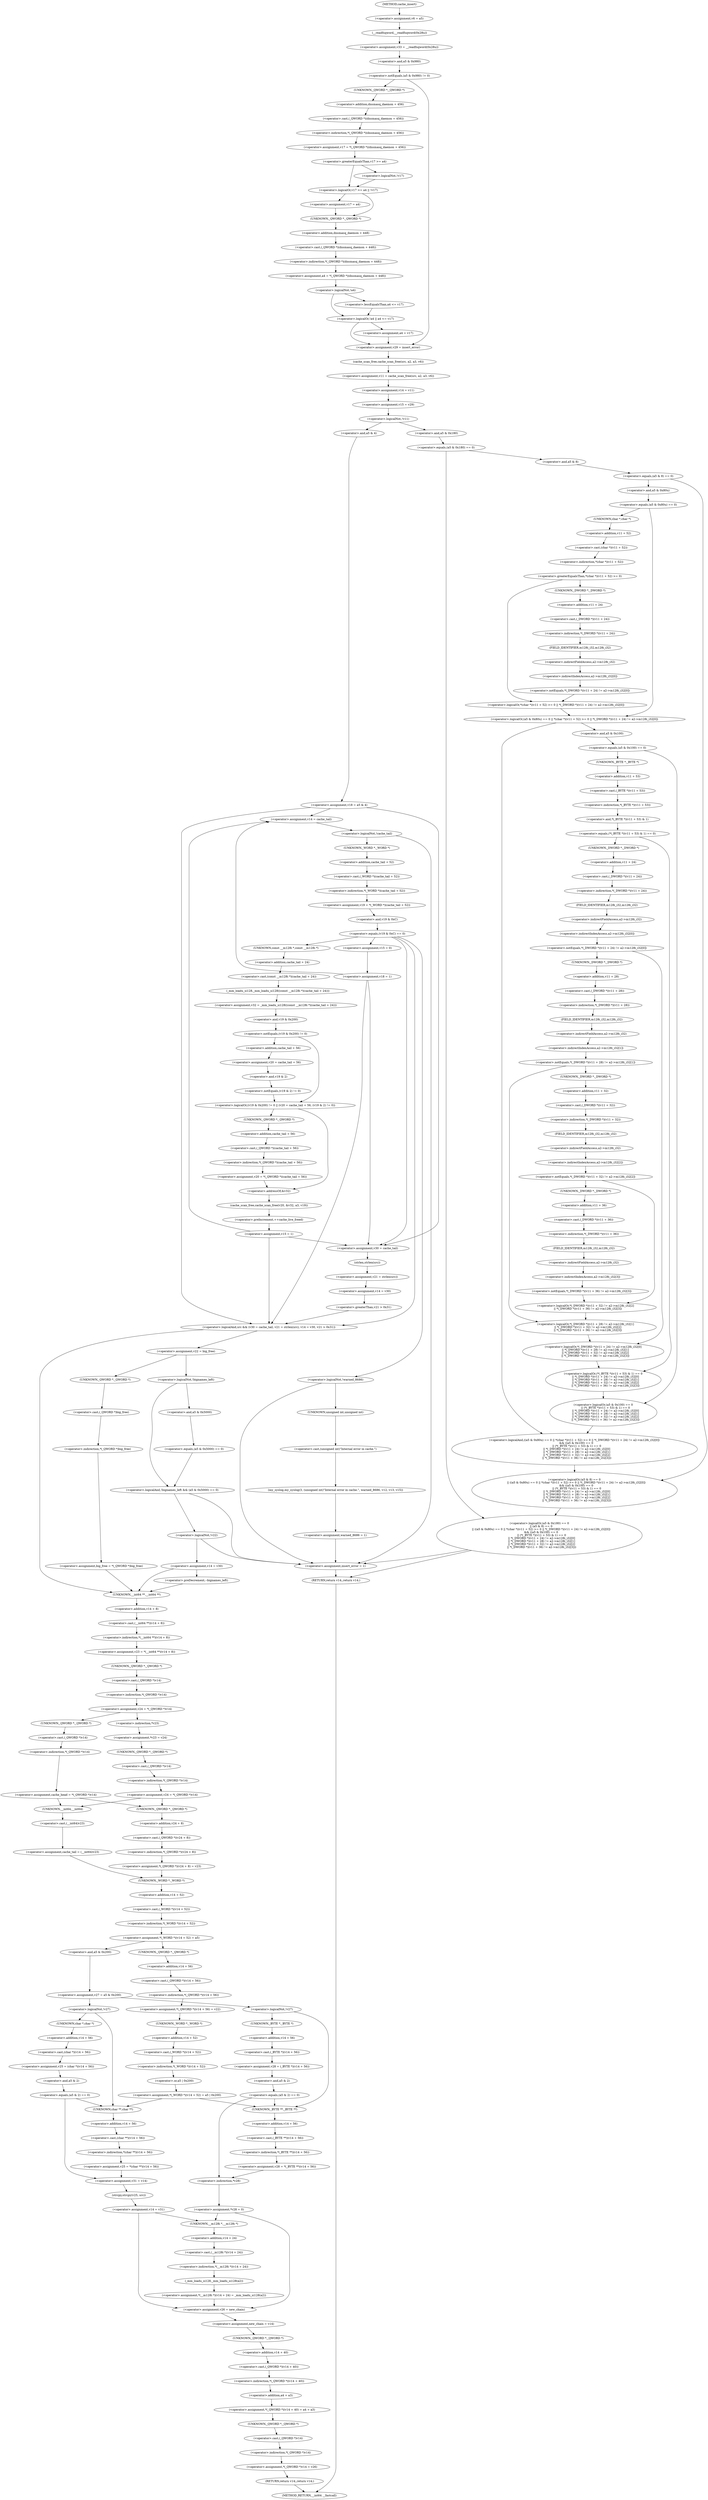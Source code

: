 digraph cache_insert {  
"1000154" [label = "(<operator>.assignment,v6 = a5)" ]
"1000157" [label = "(<operator>.assignment,v33 = __readfsqword(0x28u))" ]
"1000159" [label = "(__readfsqword,__readfsqword(0x28u))" ]
"1000162" [label = "(<operator>.notEquals,(a5 & 0x980) != 0)" ]
"1000163" [label = "(<operator>.and,a5 & 0x980)" ]
"1000168" [label = "(<operator>.assignment,v17 = *(_QWORD *)(dnsmasq_daemon + 456))" ]
"1000170" [label = "(<operator>.indirection,*(_QWORD *)(dnsmasq_daemon + 456))" ]
"1000171" [label = "(<operator>.cast,(_QWORD *)(dnsmasq_daemon + 456))" ]
"1000172" [label = "(UNKNOWN,_QWORD *,_QWORD *)" ]
"1000173" [label = "(<operator>.addition,dnsmasq_daemon + 456)" ]
"1000177" [label = "(<operator>.logicalOr,v17 >= a4 || !v17)" ]
"1000178" [label = "(<operator>.greaterEqualsThan,v17 >= a4)" ]
"1000181" [label = "(<operator>.logicalNot,!v17)" ]
"1000183" [label = "(<operator>.assignment,v17 = a4)" ]
"1000186" [label = "(<operator>.assignment,a4 = *(_QWORD *)(dnsmasq_daemon + 448))" ]
"1000188" [label = "(<operator>.indirection,*(_QWORD *)(dnsmasq_daemon + 448))" ]
"1000189" [label = "(<operator>.cast,(_QWORD *)(dnsmasq_daemon + 448))" ]
"1000190" [label = "(UNKNOWN,_QWORD *,_QWORD *)" ]
"1000191" [label = "(<operator>.addition,dnsmasq_daemon + 448)" ]
"1000195" [label = "(<operator>.logicalOr,!a4 || a4 <= v17)" ]
"1000196" [label = "(<operator>.logicalNot,!a4)" ]
"1000198" [label = "(<operator>.lessEqualsThan,a4 <= v17)" ]
"1000201" [label = "(<operator>.assignment,a4 = v17)" ]
"1000204" [label = "(<operator>.assignment,v29 = insert_error)" ]
"1000210" [label = "(<operator>.assignment,v11 = cache_scan_free(src, a2, a3, v6))" ]
"1000212" [label = "(cache_scan_free,cache_scan_free(src, a2, a3, v6))" ]
"1000217" [label = "(<operator>.assignment,v14 = v11)" ]
"1000220" [label = "(<operator>.assignment,v15 = v29)" ]
"1000224" [label = "(<operator>.logicalNot,!v11)" ]
"1000227" [label = "(<operator>.assignment,v18 = a5 & 4)" ]
"1000229" [label = "(<operator>.and,a5 & 4)" ]
"1000235" [label = "(<operator>.assignment,v14 = cache_tail)" ]
"1000239" [label = "(<operator>.logicalNot,!cache_tail)" ]
"1000242" [label = "(<operator>.assignment,v19 = *(_WORD *)(cache_tail + 52))" ]
"1000244" [label = "(<operator>.indirection,*(_WORD *)(cache_tail + 52))" ]
"1000245" [label = "(<operator>.cast,(_WORD *)(cache_tail + 52))" ]
"1000246" [label = "(UNKNOWN,_WORD *,_WORD *)" ]
"1000247" [label = "(<operator>.addition,cache_tail + 52)" ]
"1000251" [label = "(<operator>.equals,(v19 & 0xC) == 0)" ]
"1000252" [label = "(<operator>.and,v19 & 0xC)" ]
"1000261" [label = "(<operator>.logicalNot,!warned_8686)" ]
"1000264" [label = "(my_syslog,my_syslog(3, (unsigned int)\"Internal error in cache.\", warned_8686, v12, v13, v15))" ]
"1000266" [label = "(<operator>.cast,(unsigned int)\"Internal error in cache.\")" ]
"1000267" [label = "(UNKNOWN,unsigned int,unsigned int)" ]
"1000273" [label = "(<operator>.assignment,warned_8686 = 1)" ]
"1000280" [label = "(<operator>.assignment,v32 = _mm_loadu_si128((const __m128i *)(cache_tail + 24)))" ]
"1000282" [label = "(_mm_loadu_si128,_mm_loadu_si128((const __m128i *)(cache_tail + 24)))" ]
"1000283" [label = "(<operator>.cast,(const __m128i *)(cache_tail + 24))" ]
"1000284" [label = "(UNKNOWN,const __m128i *,const __m128i *)" ]
"1000285" [label = "(<operator>.addition,cache_tail + 24)" ]
"1000289" [label = "(<operator>.logicalOr,(v19 & 0x200) != 0 || (v20 = cache_tail + 56, (v19 & 2) != 0))" ]
"1000290" [label = "(<operator>.notEquals,(v19 & 0x200) != 0)" ]
"1000291" [label = "(<operator>.and,v19 & 0x200)" ]
"1000296" [label = "(<operator>.assignment,v20 = cache_tail + 56)" ]
"1000298" [label = "(<operator>.addition,cache_tail + 56)" ]
"1000301" [label = "(<operator>.notEquals,(v19 & 2) != 0)" ]
"1000302" [label = "(<operator>.and,v19 & 2)" ]
"1000306" [label = "(<operator>.assignment,v20 = *(_QWORD *)(cache_tail + 56))" ]
"1000308" [label = "(<operator>.indirection,*(_QWORD *)(cache_tail + 56))" ]
"1000309" [label = "(<operator>.cast,(_QWORD *)(cache_tail + 56))" ]
"1000310" [label = "(UNKNOWN,_QWORD *,_QWORD *)" ]
"1000311" [label = "(<operator>.addition,cache_tail + 56)" ]
"1000314" [label = "(cache_scan_free,cache_scan_free(v20, &v32, a3, v19))" ]
"1000316" [label = "(<operator>.addressOf,&v32)" ]
"1000320" [label = "(<operator>.preIncrement,++cache_live_freed)" ]
"1000322" [label = "(<operator>.assignment,v15 = 1)" ]
"1000327" [label = "(<operator>.assignment,v15 = 0)" ]
"1000330" [label = "(<operator>.assignment,v18 = 1)" ]
"1000334" [label = "(<operator>.logicalAnd,src && (v30 = cache_tail, v21 = strlen(src), v14 = v30, v21 > 0x31))" ]
"1000337" [label = "(<operator>.assignment,v30 = cache_tail)" ]
"1000341" [label = "(<operator>.assignment,v21 = strlen(src))" ]
"1000343" [label = "(strlen,strlen(src))" ]
"1000346" [label = "(<operator>.assignment,v14 = v30)" ]
"1000349" [label = "(<operator>.greaterThan,v21 > 0x31)" ]
"1000353" [label = "(<operator>.assignment,v22 = big_free)" ]
"1000359" [label = "(<operator>.assignment,big_free = *(_QWORD *)big_free)" ]
"1000361" [label = "(<operator>.indirection,*(_QWORD *)big_free)" ]
"1000362" [label = "(<operator>.cast,(_QWORD *)big_free)" ]
"1000363" [label = "(UNKNOWN,_QWORD *,_QWORD *)" ]
"1000368" [label = "(<operator>.logicalAnd,!bignames_left && (a5 & 0x5000) == 0)" ]
"1000369" [label = "(<operator>.logicalNot,!bignames_left)" ]
"1000371" [label = "(<operator>.equals,(a5 & 0x5000) == 0)" ]
"1000372" [label = "(<operator>.and,a5 & 0x5000)" ]
"1000378" [label = "(<operator>.logicalNot,!v22)" ]
"1000381" [label = "(<operator>.assignment,v14 = v30)" ]
"1000386" [label = "(<operator>.preDecrement,--bignames_left)" ]
"1000391" [label = "(<operator>.assignment,v23 = *(__int64 **)(v14 + 8))" ]
"1000393" [label = "(<operator>.indirection,*(__int64 **)(v14 + 8))" ]
"1000394" [label = "(<operator>.cast,(__int64 **)(v14 + 8))" ]
"1000395" [label = "(UNKNOWN,__int64 **,__int64 **)" ]
"1000396" [label = "(<operator>.addition,v14 + 8)" ]
"1000399" [label = "(<operator>.assignment,v24 = *(_QWORD *)v14)" ]
"1000401" [label = "(<operator>.indirection,*(_QWORD *)v14)" ]
"1000402" [label = "(<operator>.cast,(_QWORD *)v14)" ]
"1000403" [label = "(UNKNOWN,_QWORD *,_QWORD *)" ]
"1000408" [label = "(<operator>.assignment,*v23 = v24)" ]
"1000409" [label = "(<operator>.indirection,*v23)" ]
"1000412" [label = "(<operator>.assignment,v24 = *(_QWORD *)v14)" ]
"1000414" [label = "(<operator>.indirection,*(_QWORD *)v14)" ]
"1000415" [label = "(<operator>.cast,(_QWORD *)v14)" ]
"1000416" [label = "(UNKNOWN,_QWORD *,_QWORD *)" ]
"1000420" [label = "(<operator>.assignment,cache_head = *(_QWORD *)v14)" ]
"1000422" [label = "(<operator>.indirection,*(_QWORD *)v14)" ]
"1000423" [label = "(<operator>.cast,(_QWORD *)v14)" ]
"1000424" [label = "(UNKNOWN,_QWORD *,_QWORD *)" ]
"1000428" [label = "(<operator>.assignment,*(_QWORD *)(v24 + 8) = v23)" ]
"1000429" [label = "(<operator>.indirection,*(_QWORD *)(v24 + 8))" ]
"1000430" [label = "(<operator>.cast,(_QWORD *)(v24 + 8))" ]
"1000431" [label = "(UNKNOWN,_QWORD *,_QWORD *)" ]
"1000432" [label = "(<operator>.addition,v24 + 8)" ]
"1000437" [label = "(<operator>.assignment,cache_tail = (__int64)v23)" ]
"1000439" [label = "(<operator>.cast,(__int64)v23)" ]
"1000440" [label = "(UNKNOWN,__int64,__int64)" ]
"1000442" [label = "(<operator>.assignment,*(_WORD *)(v14 + 52) = a5)" ]
"1000443" [label = "(<operator>.indirection,*(_WORD *)(v14 + 52))" ]
"1000444" [label = "(<operator>.cast,(_WORD *)(v14 + 52))" ]
"1000445" [label = "(UNKNOWN,_WORD *,_WORD *)" ]
"1000446" [label = "(<operator>.addition,v14 + 52)" ]
"1000453" [label = "(<operator>.assignment,*(_QWORD *)(v14 + 56) = v22)" ]
"1000454" [label = "(<operator>.indirection,*(_QWORD *)(v14 + 56))" ]
"1000455" [label = "(<operator>.cast,(_QWORD *)(v14 + 56))" ]
"1000456" [label = "(UNKNOWN,_QWORD *,_QWORD *)" ]
"1000457" [label = "(<operator>.addition,v14 + 56)" ]
"1000461" [label = "(<operator>.assignment,*(_WORD *)(v14 + 52) = a5 | 0x200)" ]
"1000462" [label = "(<operator>.indirection,*(_WORD *)(v14 + 52))" ]
"1000463" [label = "(<operator>.cast,(_WORD *)(v14 + 52))" ]
"1000464" [label = "(UNKNOWN,_WORD *,_WORD *)" ]
"1000465" [label = "(<operator>.addition,v14 + 52)" ]
"1000468" [label = "(<operator>.or,a5 | 0x200)" ]
"1000475" [label = "(<operator>.assignment,v25 = *(char **)(v14 + 56))" ]
"1000477" [label = "(<operator>.indirection,*(char **)(v14 + 56))" ]
"1000478" [label = "(<operator>.cast,(char **)(v14 + 56))" ]
"1000479" [label = "(UNKNOWN,char **,char **)" ]
"1000480" [label = "(<operator>.addition,v14 + 56)" ]
"1000484" [label = "(<operator>.assignment,v31 = v14)" ]
"1000487" [label = "(strcpy,strcpy(v25, src))" ]
"1000490" [label = "(<operator>.assignment,v14 = v31)" ]
"1000496" [label = "(<operator>.assignment,*(__m128i *)(v14 + 24) = _mm_loadu_si128(a2))" ]
"1000497" [label = "(<operator>.indirection,*(__m128i *)(v14 + 24))" ]
"1000498" [label = "(<operator>.cast,(__m128i *)(v14 + 24))" ]
"1000499" [label = "(UNKNOWN,__m128i *,__m128i *)" ]
"1000500" [label = "(<operator>.addition,v14 + 24)" ]
"1000503" [label = "(_mm_loadu_si128,_mm_loadu_si128(a2))" ]
"1000505" [label = "(<operator>.assignment,v26 = new_chain)" ]
"1000508" [label = "(<operator>.assignment,new_chain = v14)" ]
"1000511" [label = "(<operator>.assignment,*(_QWORD *)(v14 + 40) = a4 + a3)" ]
"1000512" [label = "(<operator>.indirection,*(_QWORD *)(v14 + 40))" ]
"1000513" [label = "(<operator>.cast,(_QWORD *)(v14 + 40))" ]
"1000514" [label = "(UNKNOWN,_QWORD *,_QWORD *)" ]
"1000515" [label = "(<operator>.addition,v14 + 40)" ]
"1000518" [label = "(<operator>.addition,a4 + a3)" ]
"1000521" [label = "(<operator>.assignment,*(_QWORD *)v14 = v26)" ]
"1000522" [label = "(<operator>.indirection,*(_QWORD *)v14)" ]
"1000523" [label = "(<operator>.cast,(_QWORD *)v14)" ]
"1000524" [label = "(UNKNOWN,_QWORD *,_QWORD *)" ]
"1000527" [label = "(RETURN,return v14;,return v14;)" ]
"1000531" [label = "(<operator>.assignment,v27 = a5 & 0x200)" ]
"1000533" [label = "(<operator>.and,a5 & 0x200)" ]
"1000540" [label = "(<operator>.logicalNot,!v27)" ]
"1000543" [label = "(<operator>.assignment,v25 = (char *)(v14 + 56))" ]
"1000545" [label = "(<operator>.cast,(char *)(v14 + 56))" ]
"1000546" [label = "(UNKNOWN,char *,char *)" ]
"1000547" [label = "(<operator>.addition,v14 + 56)" ]
"1000551" [label = "(<operator>.equals,(a5 & 2) == 0)" ]
"1000552" [label = "(<operator>.and,a5 & 2)" ]
"1000559" [label = "(<operator>.logicalNot,!v27)" ]
"1000562" [label = "(<operator>.assignment,v28 = (_BYTE *)(v14 + 56))" ]
"1000564" [label = "(<operator>.cast,(_BYTE *)(v14 + 56))" ]
"1000565" [label = "(UNKNOWN,_BYTE *,_BYTE *)" ]
"1000566" [label = "(<operator>.addition,v14 + 56)" ]
"1000570" [label = "(<operator>.equals,(a5 & 2) == 0)" ]
"1000571" [label = "(<operator>.and,a5 & 2)" ]
"1000577" [label = "(<operator>.assignment,*v28 = 0)" ]
"1000578" [label = "(<operator>.indirection,*v28)" ]
"1000582" [label = "(<operator>.assignment,v28 = *(_BYTE **)(v14 + 56))" ]
"1000584" [label = "(<operator>.indirection,*(_BYTE **)(v14 + 56))" ]
"1000585" [label = "(<operator>.cast,(_BYTE **)(v14 + 56))" ]
"1000586" [label = "(UNKNOWN,_BYTE **,_BYTE **)" ]
"1000587" [label = "(<operator>.addition,v14 + 56)" ]
"1000592" [label = "(<operator>.logicalOr,(a5 & 0x180) == 0\n    || (a5 & 8) == 0\n    || ((a5 & 0x80u) == 0 || *(char *)(v11 + 52) >= 0 || *(_DWORD *)(v11 + 24) != a2->m128i_i32[0])\n    && ((a5 & 0x100) == 0\n     || (*(_BYTE *)(v11 + 53) & 1) == 0\n     || *(_DWORD *)(v11 + 24) != a2->m128i_i32[0]\n     || *(_DWORD *)(v11 + 28) != a2->m128i_i32[1]\n     || *(_DWORD *)(v11 + 32) != a2->m128i_i32[2]\n     || *(_DWORD *)(v11 + 36) != a2->m128i_i32[3]))" ]
"1000593" [label = "(<operator>.equals,(a5 & 0x180) == 0)" ]
"1000594" [label = "(<operator>.and,a5 & 0x180)" ]
"1000598" [label = "(<operator>.logicalOr,(a5 & 8) == 0\n    || ((a5 & 0x80u) == 0 || *(char *)(v11 + 52) >= 0 || *(_DWORD *)(v11 + 24) != a2->m128i_i32[0])\n    && ((a5 & 0x100) == 0\n     || (*(_BYTE *)(v11 + 53) & 1) == 0\n     || *(_DWORD *)(v11 + 24) != a2->m128i_i32[0]\n     || *(_DWORD *)(v11 + 28) != a2->m128i_i32[1]\n     || *(_DWORD *)(v11 + 32) != a2->m128i_i32[2]\n     || *(_DWORD *)(v11 + 36) != a2->m128i_i32[3]))" ]
"1000599" [label = "(<operator>.equals,(a5 & 8) == 0)" ]
"1000600" [label = "(<operator>.and,a5 & 8)" ]
"1000604" [label = "(<operator>.logicalAnd,((a5 & 0x80u) == 0 || *(char *)(v11 + 52) >= 0 || *(_DWORD *)(v11 + 24) != a2->m128i_i32[0])\n    && ((a5 & 0x100) == 0\n     || (*(_BYTE *)(v11 + 53) & 1) == 0\n     || *(_DWORD *)(v11 + 24) != a2->m128i_i32[0]\n     || *(_DWORD *)(v11 + 28) != a2->m128i_i32[1]\n     || *(_DWORD *)(v11 + 32) != a2->m128i_i32[2]\n     || *(_DWORD *)(v11 + 36) != a2->m128i_i32[3]))" ]
"1000605" [label = "(<operator>.logicalOr,(a5 & 0x80u) == 0 || *(char *)(v11 + 52) >= 0 || *(_DWORD *)(v11 + 24) != a2->m128i_i32[0])" ]
"1000606" [label = "(<operator>.equals,(a5 & 0x80u) == 0)" ]
"1000607" [label = "(<operator>.and,a5 & 0x80u)" ]
"1000611" [label = "(<operator>.logicalOr,*(char *)(v11 + 52) >= 0 || *(_DWORD *)(v11 + 24) != a2->m128i_i32[0])" ]
"1000612" [label = "(<operator>.greaterEqualsThan,*(char *)(v11 + 52) >= 0)" ]
"1000613" [label = "(<operator>.indirection,*(char *)(v11 + 52))" ]
"1000614" [label = "(<operator>.cast,(char *)(v11 + 52))" ]
"1000615" [label = "(UNKNOWN,char *,char *)" ]
"1000616" [label = "(<operator>.addition,v11 + 52)" ]
"1000620" [label = "(<operator>.notEquals,*(_DWORD *)(v11 + 24) != a2->m128i_i32[0])" ]
"1000621" [label = "(<operator>.indirection,*(_DWORD *)(v11 + 24))" ]
"1000622" [label = "(<operator>.cast,(_DWORD *)(v11 + 24))" ]
"1000623" [label = "(UNKNOWN,_DWORD *,_DWORD *)" ]
"1000624" [label = "(<operator>.addition,v11 + 24)" ]
"1000627" [label = "(<operator>.indirectIndexAccess,a2->m128i_i32[0])" ]
"1000628" [label = "(<operator>.indirectFieldAccess,a2->m128i_i32)" ]
"1000630" [label = "(FIELD_IDENTIFIER,m128i_i32,m128i_i32)" ]
"1000632" [label = "(<operator>.logicalOr,(a5 & 0x100) == 0\n     || (*(_BYTE *)(v11 + 53) & 1) == 0\n     || *(_DWORD *)(v11 + 24) != a2->m128i_i32[0]\n     || *(_DWORD *)(v11 + 28) != a2->m128i_i32[1]\n     || *(_DWORD *)(v11 + 32) != a2->m128i_i32[2]\n     || *(_DWORD *)(v11 + 36) != a2->m128i_i32[3])" ]
"1000633" [label = "(<operator>.equals,(a5 & 0x100) == 0)" ]
"1000634" [label = "(<operator>.and,a5 & 0x100)" ]
"1000638" [label = "(<operator>.logicalOr,(*(_BYTE *)(v11 + 53) & 1) == 0\n     || *(_DWORD *)(v11 + 24) != a2->m128i_i32[0]\n     || *(_DWORD *)(v11 + 28) != a2->m128i_i32[1]\n     || *(_DWORD *)(v11 + 32) != a2->m128i_i32[2]\n     || *(_DWORD *)(v11 + 36) != a2->m128i_i32[3])" ]
"1000639" [label = "(<operator>.equals,(*(_BYTE *)(v11 + 53) & 1) == 0)" ]
"1000640" [label = "(<operator>.and,*(_BYTE *)(v11 + 53) & 1)" ]
"1000641" [label = "(<operator>.indirection,*(_BYTE *)(v11 + 53))" ]
"1000642" [label = "(<operator>.cast,(_BYTE *)(v11 + 53))" ]
"1000643" [label = "(UNKNOWN,_BYTE *,_BYTE *)" ]
"1000644" [label = "(<operator>.addition,v11 + 53)" ]
"1000649" [label = "(<operator>.logicalOr,*(_DWORD *)(v11 + 24) != a2->m128i_i32[0]\n     || *(_DWORD *)(v11 + 28) != a2->m128i_i32[1]\n     || *(_DWORD *)(v11 + 32) != a2->m128i_i32[2]\n     || *(_DWORD *)(v11 + 36) != a2->m128i_i32[3])" ]
"1000650" [label = "(<operator>.notEquals,*(_DWORD *)(v11 + 24) != a2->m128i_i32[0])" ]
"1000651" [label = "(<operator>.indirection,*(_DWORD *)(v11 + 24))" ]
"1000652" [label = "(<operator>.cast,(_DWORD *)(v11 + 24))" ]
"1000653" [label = "(UNKNOWN,_DWORD *,_DWORD *)" ]
"1000654" [label = "(<operator>.addition,v11 + 24)" ]
"1000657" [label = "(<operator>.indirectIndexAccess,a2->m128i_i32[0])" ]
"1000658" [label = "(<operator>.indirectFieldAccess,a2->m128i_i32)" ]
"1000660" [label = "(FIELD_IDENTIFIER,m128i_i32,m128i_i32)" ]
"1000662" [label = "(<operator>.logicalOr,*(_DWORD *)(v11 + 28) != a2->m128i_i32[1]\n     || *(_DWORD *)(v11 + 32) != a2->m128i_i32[2]\n     || *(_DWORD *)(v11 + 36) != a2->m128i_i32[3])" ]
"1000663" [label = "(<operator>.notEquals,*(_DWORD *)(v11 + 28) != a2->m128i_i32[1])" ]
"1000664" [label = "(<operator>.indirection,*(_DWORD *)(v11 + 28))" ]
"1000665" [label = "(<operator>.cast,(_DWORD *)(v11 + 28))" ]
"1000666" [label = "(UNKNOWN,_DWORD *,_DWORD *)" ]
"1000667" [label = "(<operator>.addition,v11 + 28)" ]
"1000670" [label = "(<operator>.indirectIndexAccess,a2->m128i_i32[1])" ]
"1000671" [label = "(<operator>.indirectFieldAccess,a2->m128i_i32)" ]
"1000673" [label = "(FIELD_IDENTIFIER,m128i_i32,m128i_i32)" ]
"1000675" [label = "(<operator>.logicalOr,*(_DWORD *)(v11 + 32) != a2->m128i_i32[2]\n     || *(_DWORD *)(v11 + 36) != a2->m128i_i32[3])" ]
"1000676" [label = "(<operator>.notEquals,*(_DWORD *)(v11 + 32) != a2->m128i_i32[2])" ]
"1000677" [label = "(<operator>.indirection,*(_DWORD *)(v11 + 32))" ]
"1000678" [label = "(<operator>.cast,(_DWORD *)(v11 + 32))" ]
"1000679" [label = "(UNKNOWN,_DWORD *,_DWORD *)" ]
"1000680" [label = "(<operator>.addition,v11 + 32)" ]
"1000683" [label = "(<operator>.indirectIndexAccess,a2->m128i_i32[2])" ]
"1000684" [label = "(<operator>.indirectFieldAccess,a2->m128i_i32)" ]
"1000686" [label = "(FIELD_IDENTIFIER,m128i_i32,m128i_i32)" ]
"1000688" [label = "(<operator>.notEquals,*(_DWORD *)(v11 + 36) != a2->m128i_i32[3])" ]
"1000689" [label = "(<operator>.indirection,*(_DWORD *)(v11 + 36))" ]
"1000690" [label = "(<operator>.cast,(_DWORD *)(v11 + 36))" ]
"1000691" [label = "(UNKNOWN,_DWORD *,_DWORD *)" ]
"1000692" [label = "(<operator>.addition,v11 + 36)" ]
"1000695" [label = "(<operator>.indirectIndexAccess,a2->m128i_i32[3])" ]
"1000696" [label = "(<operator>.indirectFieldAccess,a2->m128i_i32)" ]
"1000698" [label = "(FIELD_IDENTIFIER,m128i_i32,m128i_i32)" ]
"1000702" [label = "(<operator>.assignment,insert_error = 1)" ]
"1000706" [label = "(RETURN,return v14;,return v14;)" ]
"1000124" [label = "(METHOD,cache_insert)" ]
"1000708" [label = "(METHOD_RETURN,__int64 __fastcall)" ]
  "1000154" -> "1000159" 
  "1000157" -> "1000163" 
  "1000159" -> "1000157" 
  "1000162" -> "1000172" 
  "1000162" -> "1000204" 
  "1000163" -> "1000162" 
  "1000168" -> "1000178" 
  "1000170" -> "1000168" 
  "1000171" -> "1000170" 
  "1000172" -> "1000173" 
  "1000173" -> "1000171" 
  "1000177" -> "1000183" 
  "1000177" -> "1000190" 
  "1000178" -> "1000177" 
  "1000178" -> "1000181" 
  "1000181" -> "1000177" 
  "1000183" -> "1000190" 
  "1000186" -> "1000196" 
  "1000188" -> "1000186" 
  "1000189" -> "1000188" 
  "1000190" -> "1000191" 
  "1000191" -> "1000189" 
  "1000195" -> "1000201" 
  "1000195" -> "1000204" 
  "1000196" -> "1000195" 
  "1000196" -> "1000198" 
  "1000198" -> "1000195" 
  "1000201" -> "1000204" 
  "1000204" -> "1000212" 
  "1000210" -> "1000217" 
  "1000212" -> "1000210" 
  "1000217" -> "1000220" 
  "1000220" -> "1000224" 
  "1000224" -> "1000229" 
  "1000224" -> "1000594" 
  "1000227" -> "1000235" 
  "1000227" -> "1000334" 
  "1000227" -> "1000337" 
  "1000229" -> "1000227" 
  "1000235" -> "1000239" 
  "1000239" -> "1000702" 
  "1000239" -> "1000246" 
  "1000242" -> "1000252" 
  "1000244" -> "1000242" 
  "1000245" -> "1000244" 
  "1000246" -> "1000247" 
  "1000247" -> "1000245" 
  "1000251" -> "1000334" 
  "1000251" -> "1000337" 
  "1000251" -> "1000261" 
  "1000251" -> "1000284" 
  "1000251" -> "1000327" 
  "1000252" -> "1000251" 
  "1000261" -> "1000267" 
  "1000261" -> "1000702" 
  "1000264" -> "1000273" 
  "1000266" -> "1000264" 
  "1000267" -> "1000266" 
  "1000273" -> "1000702" 
  "1000280" -> "1000291" 
  "1000282" -> "1000280" 
  "1000283" -> "1000282" 
  "1000284" -> "1000285" 
  "1000285" -> "1000283" 
  "1000289" -> "1000310" 
  "1000289" -> "1000316" 
  "1000290" -> "1000289" 
  "1000290" -> "1000298" 
  "1000291" -> "1000290" 
  "1000296" -> "1000302" 
  "1000298" -> "1000296" 
  "1000301" -> "1000289" 
  "1000302" -> "1000301" 
  "1000306" -> "1000316" 
  "1000308" -> "1000306" 
  "1000309" -> "1000308" 
  "1000310" -> "1000311" 
  "1000311" -> "1000309" 
  "1000314" -> "1000320" 
  "1000316" -> "1000314" 
  "1000320" -> "1000322" 
  "1000322" -> "1000235" 
  "1000322" -> "1000334" 
  "1000322" -> "1000337" 
  "1000327" -> "1000330" 
  "1000330" -> "1000235" 
  "1000330" -> "1000334" 
  "1000330" -> "1000337" 
  "1000334" -> "1000353" 
  "1000334" -> "1000395" 
  "1000337" -> "1000343" 
  "1000341" -> "1000346" 
  "1000343" -> "1000341" 
  "1000346" -> "1000349" 
  "1000349" -> "1000334" 
  "1000353" -> "1000363" 
  "1000353" -> "1000369" 
  "1000359" -> "1000395" 
  "1000361" -> "1000359" 
  "1000362" -> "1000361" 
  "1000363" -> "1000362" 
  "1000368" -> "1000702" 
  "1000368" -> "1000378" 
  "1000369" -> "1000368" 
  "1000369" -> "1000372" 
  "1000371" -> "1000368" 
  "1000372" -> "1000371" 
  "1000378" -> "1000702" 
  "1000378" -> "1000381" 
  "1000381" -> "1000386" 
  "1000381" -> "1000395" 
  "1000386" -> "1000395" 
  "1000391" -> "1000403" 
  "1000393" -> "1000391" 
  "1000394" -> "1000393" 
  "1000395" -> "1000396" 
  "1000396" -> "1000394" 
  "1000399" -> "1000409" 
  "1000399" -> "1000424" 
  "1000401" -> "1000399" 
  "1000402" -> "1000401" 
  "1000403" -> "1000402" 
  "1000408" -> "1000416" 
  "1000409" -> "1000408" 
  "1000412" -> "1000431" 
  "1000412" -> "1000440" 
  "1000414" -> "1000412" 
  "1000415" -> "1000414" 
  "1000416" -> "1000415" 
  "1000420" -> "1000431" 
  "1000420" -> "1000440" 
  "1000422" -> "1000420" 
  "1000423" -> "1000422" 
  "1000424" -> "1000423" 
  "1000428" -> "1000445" 
  "1000429" -> "1000428" 
  "1000430" -> "1000429" 
  "1000431" -> "1000432" 
  "1000432" -> "1000430" 
  "1000437" -> "1000445" 
  "1000439" -> "1000437" 
  "1000440" -> "1000439" 
  "1000442" -> "1000456" 
  "1000442" -> "1000533" 
  "1000443" -> "1000442" 
  "1000444" -> "1000443" 
  "1000445" -> "1000446" 
  "1000446" -> "1000444" 
  "1000453" -> "1000464" 
  "1000454" -> "1000453" 
  "1000455" -> "1000454" 
  "1000456" -> "1000457" 
  "1000457" -> "1000455" 
  "1000461" -> "1000479" 
  "1000461" -> "1000586" 
  "1000462" -> "1000468" 
  "1000463" -> "1000462" 
  "1000464" -> "1000465" 
  "1000465" -> "1000463" 
  "1000468" -> "1000461" 
  "1000475" -> "1000484" 
  "1000477" -> "1000475" 
  "1000478" -> "1000477" 
  "1000479" -> "1000480" 
  "1000480" -> "1000478" 
  "1000484" -> "1000487" 
  "1000487" -> "1000490" 
  "1000490" -> "1000499" 
  "1000490" -> "1000505" 
  "1000496" -> "1000505" 
  "1000497" -> "1000503" 
  "1000498" -> "1000497" 
  "1000499" -> "1000500" 
  "1000500" -> "1000498" 
  "1000503" -> "1000496" 
  "1000505" -> "1000508" 
  "1000508" -> "1000514" 
  "1000511" -> "1000524" 
  "1000512" -> "1000518" 
  "1000513" -> "1000512" 
  "1000514" -> "1000515" 
  "1000515" -> "1000513" 
  "1000518" -> "1000511" 
  "1000521" -> "1000527" 
  "1000522" -> "1000521" 
  "1000523" -> "1000522" 
  "1000524" -> "1000523" 
  "1000527" -> "1000708" 
  "1000531" -> "1000540" 
  "1000531" -> "1000559" 
  "1000533" -> "1000531" 
  "1000540" -> "1000546" 
  "1000540" -> "1000479" 
  "1000543" -> "1000552" 
  "1000545" -> "1000543" 
  "1000546" -> "1000547" 
  "1000547" -> "1000545" 
  "1000551" -> "1000484" 
  "1000551" -> "1000479" 
  "1000552" -> "1000551" 
  "1000559" -> "1000565" 
  "1000559" -> "1000586" 
  "1000562" -> "1000571" 
  "1000564" -> "1000562" 
  "1000565" -> "1000566" 
  "1000566" -> "1000564" 
  "1000570" -> "1000578" 
  "1000570" -> "1000586" 
  "1000571" -> "1000570" 
  "1000577" -> "1000499" 
  "1000577" -> "1000505" 
  "1000578" -> "1000577" 
  "1000582" -> "1000578" 
  "1000584" -> "1000582" 
  "1000585" -> "1000584" 
  "1000586" -> "1000587" 
  "1000587" -> "1000585" 
  "1000592" -> "1000702" 
  "1000592" -> "1000706" 
  "1000593" -> "1000592" 
  "1000593" -> "1000600" 
  "1000594" -> "1000593" 
  "1000598" -> "1000592" 
  "1000599" -> "1000598" 
  "1000599" -> "1000607" 
  "1000600" -> "1000599" 
  "1000604" -> "1000598" 
  "1000605" -> "1000604" 
  "1000605" -> "1000634" 
  "1000606" -> "1000615" 
  "1000606" -> "1000605" 
  "1000607" -> "1000606" 
  "1000611" -> "1000605" 
  "1000612" -> "1000623" 
  "1000612" -> "1000611" 
  "1000613" -> "1000612" 
  "1000614" -> "1000613" 
  "1000615" -> "1000616" 
  "1000616" -> "1000614" 
  "1000620" -> "1000611" 
  "1000621" -> "1000630" 
  "1000622" -> "1000621" 
  "1000623" -> "1000624" 
  "1000624" -> "1000622" 
  "1000627" -> "1000620" 
  "1000628" -> "1000627" 
  "1000630" -> "1000628" 
  "1000632" -> "1000604" 
  "1000633" -> "1000643" 
  "1000633" -> "1000632" 
  "1000634" -> "1000633" 
  "1000638" -> "1000632" 
  "1000639" -> "1000653" 
  "1000639" -> "1000638" 
  "1000640" -> "1000639" 
  "1000641" -> "1000640" 
  "1000642" -> "1000641" 
  "1000643" -> "1000644" 
  "1000644" -> "1000642" 
  "1000649" -> "1000638" 
  "1000650" -> "1000666" 
  "1000650" -> "1000649" 
  "1000651" -> "1000660" 
  "1000652" -> "1000651" 
  "1000653" -> "1000654" 
  "1000654" -> "1000652" 
  "1000657" -> "1000650" 
  "1000658" -> "1000657" 
  "1000660" -> "1000658" 
  "1000662" -> "1000649" 
  "1000663" -> "1000679" 
  "1000663" -> "1000662" 
  "1000664" -> "1000673" 
  "1000665" -> "1000664" 
  "1000666" -> "1000667" 
  "1000667" -> "1000665" 
  "1000670" -> "1000663" 
  "1000671" -> "1000670" 
  "1000673" -> "1000671" 
  "1000675" -> "1000662" 
  "1000676" -> "1000691" 
  "1000676" -> "1000675" 
  "1000677" -> "1000686" 
  "1000678" -> "1000677" 
  "1000679" -> "1000680" 
  "1000680" -> "1000678" 
  "1000683" -> "1000676" 
  "1000684" -> "1000683" 
  "1000686" -> "1000684" 
  "1000688" -> "1000675" 
  "1000689" -> "1000698" 
  "1000690" -> "1000689" 
  "1000691" -> "1000692" 
  "1000692" -> "1000690" 
  "1000695" -> "1000688" 
  "1000696" -> "1000695" 
  "1000698" -> "1000696" 
  "1000702" -> "1000706" 
  "1000706" -> "1000708" 
  "1000124" -> "1000154" 
}

